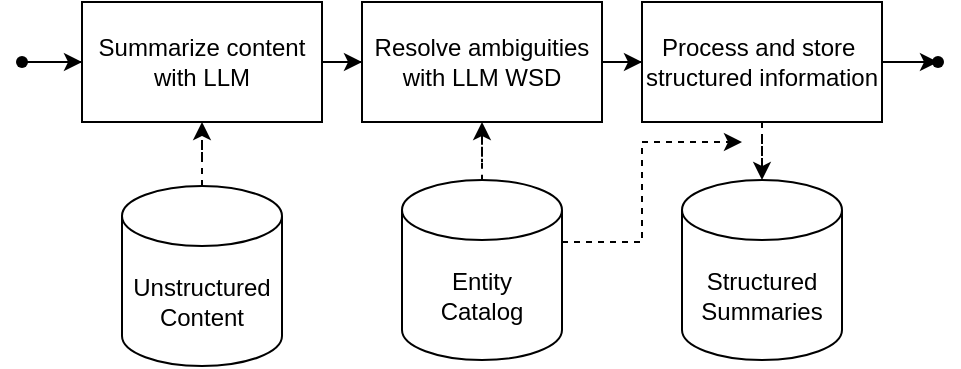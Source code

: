 <mxfile version="22.1.16" type="device">
  <diagram name="Page-1" id="9AhVNNaZm9_kBkGBlk6f">
    <mxGraphModel dx="954" dy="727" grid="1" gridSize="10" guides="1" tooltips="1" connect="1" arrows="1" fold="1" page="1" pageScale="1" pageWidth="850" pageHeight="1100" math="0" shadow="0">
      <root>
        <mxCell id="0" />
        <mxCell id="1" parent="0" />
        <mxCell id="oHO3H6FujSyn-44yPPKD-12" value="" style="edgeStyle=orthogonalEdgeStyle;rounded=0;orthogonalLoop=1;jettySize=auto;html=1;dashed=1;" edge="1" parent="1" source="oHO3H6FujSyn-44yPPKD-1" target="oHO3H6FujSyn-44yPPKD-4">
          <mxGeometry relative="1" as="geometry" />
        </mxCell>
        <mxCell id="oHO3H6FujSyn-44yPPKD-1" value="Unstructured&lt;br&gt;Content" style="shape=cylinder3;whiteSpace=wrap;html=1;boundedLbl=1;backgroundOutline=1;size=15;" vertex="1" parent="1">
          <mxGeometry x="200" y="402" width="80" height="90" as="geometry" />
        </mxCell>
        <mxCell id="oHO3H6FujSyn-44yPPKD-2" value="Structured&lt;br&gt;Summaries" style="shape=cylinder3;whiteSpace=wrap;html=1;boundedLbl=1;backgroundOutline=1;size=15;" vertex="1" parent="1">
          <mxGeometry x="480" y="399" width="80" height="90" as="geometry" />
        </mxCell>
        <mxCell id="oHO3H6FujSyn-44yPPKD-18" style="edgeStyle=orthogonalEdgeStyle;rounded=0;orthogonalLoop=1;jettySize=auto;html=1;dashed=1;startArrow=none;startFill=0;" edge="1" parent="1" source="oHO3H6FujSyn-44yPPKD-3">
          <mxGeometry relative="1" as="geometry">
            <mxPoint x="510" y="380" as="targetPoint" />
            <Array as="points">
              <mxPoint x="460" y="430" />
              <mxPoint x="460" y="380" />
            </Array>
          </mxGeometry>
        </mxCell>
        <mxCell id="oHO3H6FujSyn-44yPPKD-3" value="Entity&lt;br&gt;Catalog" style="shape=cylinder3;whiteSpace=wrap;html=1;boundedLbl=1;backgroundOutline=1;size=15;" vertex="1" parent="1">
          <mxGeometry x="340" y="399" width="80" height="90" as="geometry" />
        </mxCell>
        <mxCell id="oHO3H6FujSyn-44yPPKD-7" value="" style="edgeStyle=orthogonalEdgeStyle;rounded=0;orthogonalLoop=1;jettySize=auto;html=1;" edge="1" parent="1" source="oHO3H6FujSyn-44yPPKD-4" target="oHO3H6FujSyn-44yPPKD-5">
          <mxGeometry relative="1" as="geometry" />
        </mxCell>
        <mxCell id="oHO3H6FujSyn-44yPPKD-4" value="Summarize content with LLM" style="rounded=0;whiteSpace=wrap;html=1;" vertex="1" parent="1">
          <mxGeometry x="180" y="310" width="120" height="60" as="geometry" />
        </mxCell>
        <mxCell id="oHO3H6FujSyn-44yPPKD-8" value="" style="edgeStyle=orthogonalEdgeStyle;rounded=0;orthogonalLoop=1;jettySize=auto;html=1;" edge="1" parent="1" source="oHO3H6FujSyn-44yPPKD-5" target="oHO3H6FujSyn-44yPPKD-6">
          <mxGeometry relative="1" as="geometry" />
        </mxCell>
        <mxCell id="oHO3H6FujSyn-44yPPKD-11" value="" style="edgeStyle=orthogonalEdgeStyle;rounded=0;orthogonalLoop=1;jettySize=auto;html=1;dashed=1;startArrow=classic;startFill=1;endArrow=none;endFill=0;" edge="1" parent="1" source="oHO3H6FujSyn-44yPPKD-5" target="oHO3H6FujSyn-44yPPKD-3">
          <mxGeometry relative="1" as="geometry" />
        </mxCell>
        <mxCell id="oHO3H6FujSyn-44yPPKD-5" value="Resolve ambiguities with LLM WSD" style="rounded=0;whiteSpace=wrap;html=1;" vertex="1" parent="1">
          <mxGeometry x="320" y="310" width="120" height="60" as="geometry" />
        </mxCell>
        <mxCell id="oHO3H6FujSyn-44yPPKD-10" value="" style="edgeStyle=orthogonalEdgeStyle;rounded=0;orthogonalLoop=1;jettySize=auto;html=1;" edge="1" parent="1" source="oHO3H6FujSyn-44yPPKD-6" target="oHO3H6FujSyn-44yPPKD-9">
          <mxGeometry relative="1" as="geometry" />
        </mxCell>
        <mxCell id="oHO3H6FujSyn-44yPPKD-13" value="" style="edgeStyle=orthogonalEdgeStyle;rounded=0;orthogonalLoop=1;jettySize=auto;html=1;dashed=1;" edge="1" parent="1" source="oHO3H6FujSyn-44yPPKD-6" target="oHO3H6FujSyn-44yPPKD-2">
          <mxGeometry relative="1" as="geometry" />
        </mxCell>
        <mxCell id="oHO3H6FujSyn-44yPPKD-6" value="Process and store&amp;nbsp;&lt;br&gt;structured information" style="rounded=0;whiteSpace=wrap;html=1;" vertex="1" parent="1">
          <mxGeometry x="460" y="310" width="120" height="60" as="geometry" />
        </mxCell>
        <mxCell id="oHO3H6FujSyn-44yPPKD-9" value="" style="shape=waypoint;sketch=0;size=6;pointerEvents=1;points=[];fillColor=default;resizable=0;rotatable=0;perimeter=centerPerimeter;snapToPoint=1;rounded=0;" vertex="1" parent="1">
          <mxGeometry x="598" y="330" width="20" height="20" as="geometry" />
        </mxCell>
        <mxCell id="oHO3H6FujSyn-44yPPKD-20" value="" style="edgeStyle=orthogonalEdgeStyle;rounded=0;orthogonalLoop=1;jettySize=auto;html=1;" edge="1" parent="1" source="oHO3H6FujSyn-44yPPKD-19" target="oHO3H6FujSyn-44yPPKD-4">
          <mxGeometry relative="1" as="geometry" />
        </mxCell>
        <mxCell id="oHO3H6FujSyn-44yPPKD-19" value="" style="shape=waypoint;sketch=0;size=6;pointerEvents=1;points=[];fillColor=default;resizable=0;rotatable=0;perimeter=centerPerimeter;snapToPoint=1;rounded=0;" vertex="1" parent="1">
          <mxGeometry x="140" y="330" width="20" height="20" as="geometry" />
        </mxCell>
      </root>
    </mxGraphModel>
  </diagram>
</mxfile>
